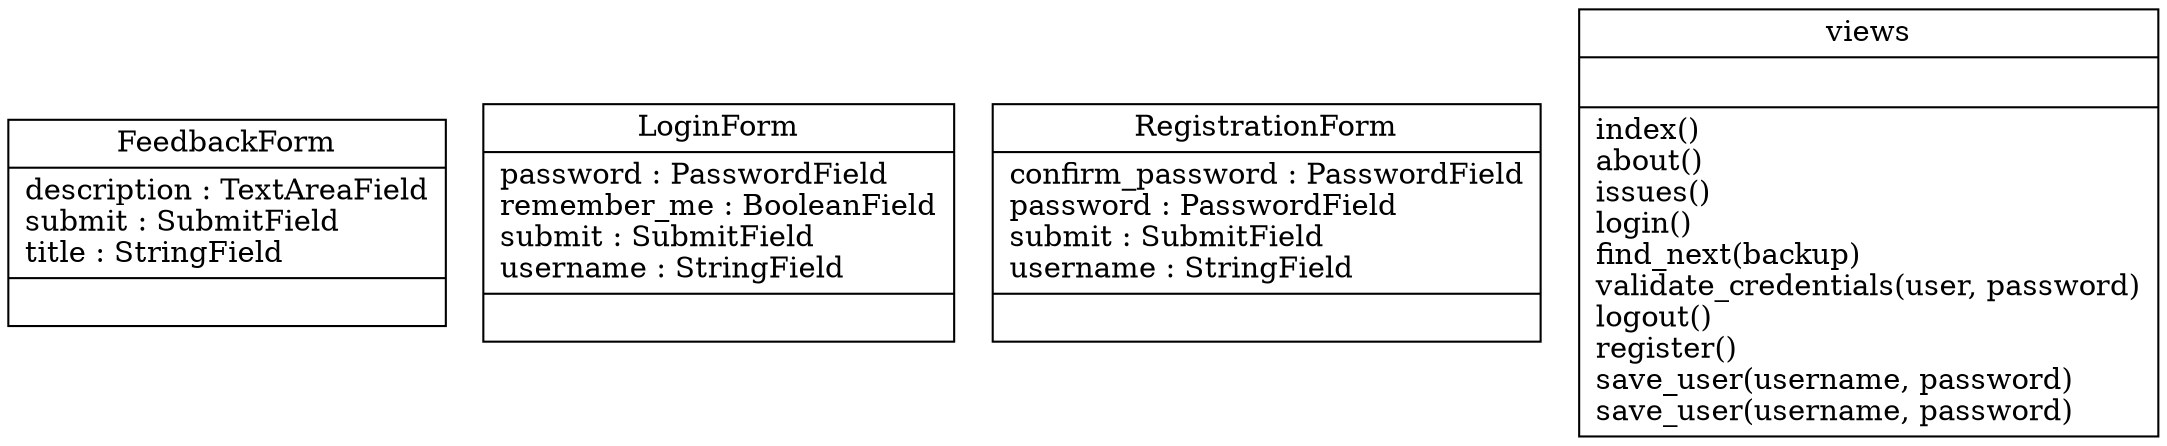 digraph "classes_thalia" {
charset="utf-8"
rankdir=BT
"0" [label="{FeedbackForm|description : TextAreaField\lsubmit : SubmitField\ltitle : StringField\l|}", shape="record"];
"1" [label="{LoginForm|password : PasswordField\lremember_me : BooleanField\lsubmit : SubmitField\lusername : StringField\l|}", shape="record"];
"2" [label="{RegistrationForm|confirm_password : PasswordField\lpassword : PasswordField\lsubmit : SubmitField\lusername : StringField\l|}", shape="record"];
"3" [label="{views|\l|index()\labout()\lissues()\llogin()\lfind_next(backup)\lvalidate_credentials(user, password)\llogout()\lregister()\lsave_user(username, password)\lsave_user(username, password)\l}", shape="record"];
}
